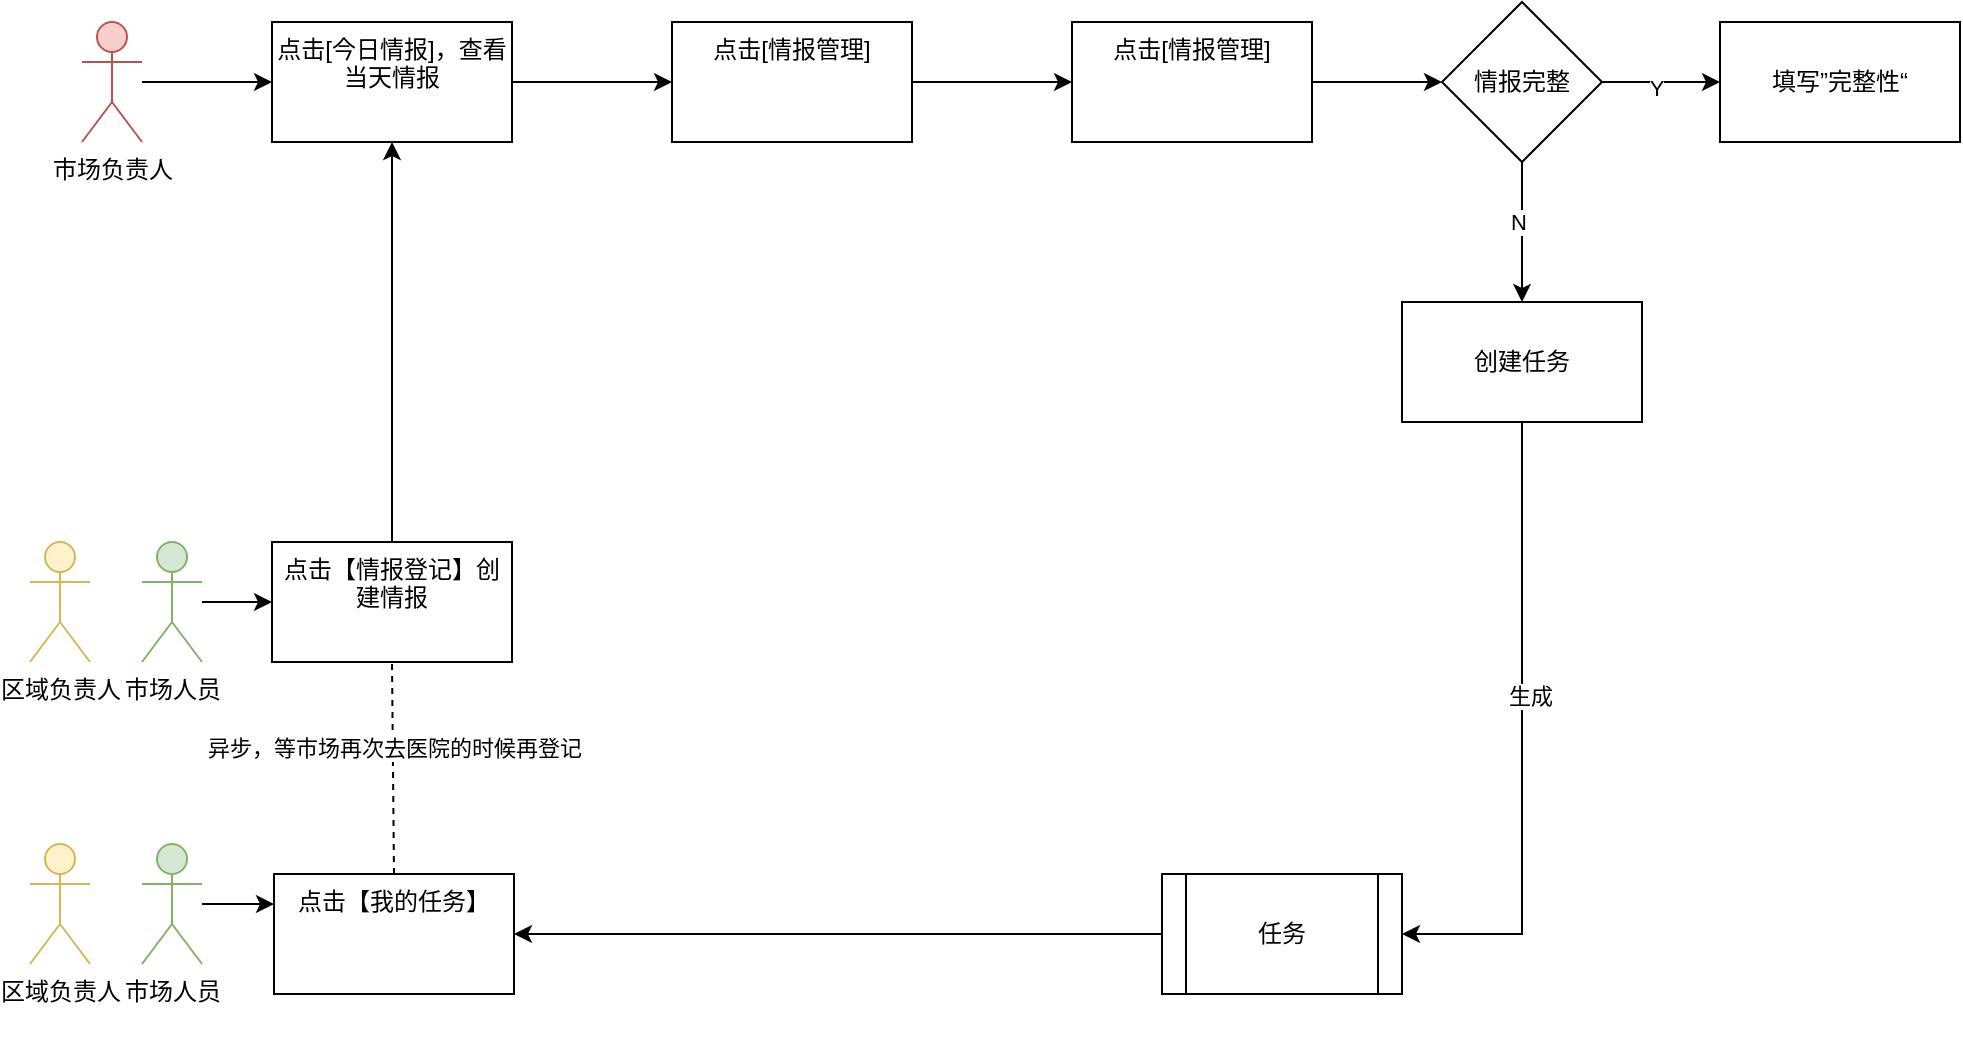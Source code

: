 <mxfile version="26.1.1">
  <diagram name="Page-1" id="58cdce13-f638-feb5-8d6f-7d28b1aa9fa0">
    <mxGraphModel dx="1050" dy="565" grid="1" gridSize="10" guides="1" tooltips="1" connect="1" arrows="1" fold="1" page="1" pageScale="1" pageWidth="1100" pageHeight="850" background="none" math="0" shadow="0">
      <root>
        <mxCell id="0" />
        <mxCell id="1" parent="0" />
        <mxCell id="WZD5aC5hvdzo4xhgFHvB-3" value="" style="edgeStyle=orthogonalEdgeStyle;rounded=0;orthogonalLoop=1;jettySize=auto;html=1;" parent="1" source="WZD5aC5hvdzo4xhgFHvB-1" target="WZD5aC5hvdzo4xhgFHvB-2" edge="1">
          <mxGeometry relative="1" as="geometry" />
        </mxCell>
        <mxCell id="WZD5aC5hvdzo4xhgFHvB-1" value="市场负责人" style="shape=umlActor;verticalLabelPosition=bottom;verticalAlign=top;html=1;outlineConnect=0;fillColor=#f8cecc;strokeColor=#b85450;" parent="1" vertex="1">
          <mxGeometry x="70" y="50" width="30" height="60" as="geometry" />
        </mxCell>
        <mxCell id="nZq2yN_HtNo4lVuen5OX-3" value="" style="edgeStyle=orthogonalEdgeStyle;rounded=0;orthogonalLoop=1;jettySize=auto;html=1;" edge="1" parent="1" source="WZD5aC5hvdzo4xhgFHvB-2" target="nZq2yN_HtNo4lVuen5OX-2">
          <mxGeometry relative="1" as="geometry" />
        </mxCell>
        <mxCell id="WZD5aC5hvdzo4xhgFHvB-2" value="点击[今日情报]，查看当天情报" style="whiteSpace=wrap;html=1;verticalAlign=top;" parent="1" vertex="1">
          <mxGeometry x="165" y="50" width="120" height="60" as="geometry" />
        </mxCell>
        <mxCell id="WZD5aC5hvdzo4xhgFHvB-15" value="" style="edgeStyle=orthogonalEdgeStyle;rounded=0;orthogonalLoop=1;jettySize=auto;html=1;" parent="1" source="WZD5aC5hvdzo4xhgFHvB-11" target="WZD5aC5hvdzo4xhgFHvB-14" edge="1">
          <mxGeometry relative="1" as="geometry" />
        </mxCell>
        <mxCell id="WZD5aC5hvdzo4xhgFHvB-11" value="市场人员" style="shape=umlActor;verticalLabelPosition=bottom;verticalAlign=top;html=1;outlineConnect=0;fillColor=#d5e8d4;strokeColor=#82b366;" parent="1" vertex="1">
          <mxGeometry x="100" y="310" width="30" height="60" as="geometry" />
        </mxCell>
        <mxCell id="nZq2yN_HtNo4lVuen5OX-1" style="edgeStyle=orthogonalEdgeStyle;rounded=0;orthogonalLoop=1;jettySize=auto;html=1;entryX=0.5;entryY=1;entryDx=0;entryDy=0;" edge="1" parent="1" source="WZD5aC5hvdzo4xhgFHvB-14" target="WZD5aC5hvdzo4xhgFHvB-2">
          <mxGeometry relative="1" as="geometry" />
        </mxCell>
        <mxCell id="WZD5aC5hvdzo4xhgFHvB-14" value="点击【情报登记】创建情报" style="whiteSpace=wrap;html=1;verticalAlign=top;" parent="1" vertex="1">
          <mxGeometry x="165" y="310" width="120" height="60" as="geometry" />
        </mxCell>
        <mxCell id="nZq2yN_HtNo4lVuen5OX-5" value="" style="edgeStyle=orthogonalEdgeStyle;rounded=0;orthogonalLoop=1;jettySize=auto;html=1;" edge="1" parent="1" source="nZq2yN_HtNo4lVuen5OX-2" target="nZq2yN_HtNo4lVuen5OX-4">
          <mxGeometry relative="1" as="geometry" />
        </mxCell>
        <mxCell id="nZq2yN_HtNo4lVuen5OX-2" value="点击[情报管理]" style="whiteSpace=wrap;html=1;verticalAlign=top;" vertex="1" parent="1">
          <mxGeometry x="365" y="50" width="120" height="60" as="geometry" />
        </mxCell>
        <mxCell id="nZq2yN_HtNo4lVuen5OX-7" style="edgeStyle=orthogonalEdgeStyle;rounded=0;orthogonalLoop=1;jettySize=auto;html=1;entryX=0;entryY=0.5;entryDx=0;entryDy=0;" edge="1" parent="1" source="nZq2yN_HtNo4lVuen5OX-4" target="nZq2yN_HtNo4lVuen5OX-6">
          <mxGeometry relative="1" as="geometry" />
        </mxCell>
        <mxCell id="nZq2yN_HtNo4lVuen5OX-4" value="点击[情报管理]" style="whiteSpace=wrap;html=1;verticalAlign=top;" vertex="1" parent="1">
          <mxGeometry x="565" y="50" width="120" height="60" as="geometry" />
        </mxCell>
        <mxCell id="nZq2yN_HtNo4lVuen5OX-9" value="" style="edgeStyle=orthogonalEdgeStyle;rounded=0;orthogonalLoop=1;jettySize=auto;html=1;" edge="1" parent="1" source="nZq2yN_HtNo4lVuen5OX-6" target="nZq2yN_HtNo4lVuen5OX-8">
          <mxGeometry relative="1" as="geometry" />
        </mxCell>
        <mxCell id="nZq2yN_HtNo4lVuen5OX-10" value="Y" style="edgeLabel;html=1;align=center;verticalAlign=middle;resizable=0;points=[];" vertex="1" connectable="0" parent="nZq2yN_HtNo4lVuen5OX-9">
          <mxGeometry x="-0.107" y="-3" relative="1" as="geometry">
            <mxPoint as="offset" />
          </mxGeometry>
        </mxCell>
        <mxCell id="nZq2yN_HtNo4lVuen5OX-11" style="edgeStyle=orthogonalEdgeStyle;rounded=0;orthogonalLoop=1;jettySize=auto;html=1;entryX=0.5;entryY=0;entryDx=0;entryDy=0;" edge="1" parent="1" source="nZq2yN_HtNo4lVuen5OX-6">
          <mxGeometry relative="1" as="geometry">
            <mxPoint x="790" y="190" as="targetPoint" />
          </mxGeometry>
        </mxCell>
        <mxCell id="nZq2yN_HtNo4lVuen5OX-12" value="N" style="edgeLabel;html=1;align=center;verticalAlign=middle;resizable=0;points=[];" vertex="1" connectable="0" parent="nZq2yN_HtNo4lVuen5OX-11">
          <mxGeometry x="-0.155" y="-2" relative="1" as="geometry">
            <mxPoint as="offset" />
          </mxGeometry>
        </mxCell>
        <mxCell id="nZq2yN_HtNo4lVuen5OX-6" value="情报完整" style="rhombus;whiteSpace=wrap;html=1;" vertex="1" parent="1">
          <mxGeometry x="750" y="40" width="80" height="80" as="geometry" />
        </mxCell>
        <mxCell id="nZq2yN_HtNo4lVuen5OX-8" value="填写”完整性“" style="whiteSpace=wrap;html=1;" vertex="1" parent="1">
          <mxGeometry x="889" y="50" width="120" height="60" as="geometry" />
        </mxCell>
        <mxCell id="nZq2yN_HtNo4lVuen5OX-22" style="edgeStyle=orthogonalEdgeStyle;rounded=0;orthogonalLoop=1;jettySize=auto;html=1;entryX=1;entryY=0.5;entryDx=0;entryDy=0;" edge="1" parent="1" source="nZq2yN_HtNo4lVuen5OX-14" target="nZq2yN_HtNo4lVuen5OX-21">
          <mxGeometry relative="1" as="geometry" />
        </mxCell>
        <mxCell id="nZq2yN_HtNo4lVuen5OX-24" value="生成" style="edgeLabel;html=1;align=center;verticalAlign=middle;resizable=0;points=[];" vertex="1" connectable="0" parent="nZq2yN_HtNo4lVuen5OX-22">
          <mxGeometry x="-0.133" y="4" relative="1" as="geometry">
            <mxPoint as="offset" />
          </mxGeometry>
        </mxCell>
        <mxCell id="nZq2yN_HtNo4lVuen5OX-14" value="创建任务" style="rounded=0;whiteSpace=wrap;html=1;" vertex="1" parent="1">
          <mxGeometry x="730" y="190" width="120" height="60" as="geometry" />
        </mxCell>
        <mxCell id="nZq2yN_HtNo4lVuen5OX-16" value="区域负责人&lt;div&gt;&lt;br&gt;&lt;/div&gt;" style="shape=umlActor;verticalLabelPosition=bottom;verticalAlign=top;html=1;outlineConnect=0;fillColor=#fff2cc;strokeColor=#d6b656;" vertex="1" parent="1">
          <mxGeometry x="44" y="310" width="30" height="60" as="geometry" />
        </mxCell>
        <mxCell id="nZq2yN_HtNo4lVuen5OX-20" style="edgeStyle=orthogonalEdgeStyle;rounded=0;orthogonalLoop=1;jettySize=auto;html=1;entryX=0;entryY=0.25;entryDx=0;entryDy=0;" edge="1" parent="1" source="nZq2yN_HtNo4lVuen5OX-17" target="nZq2yN_HtNo4lVuen5OX-19">
          <mxGeometry relative="1" as="geometry" />
        </mxCell>
        <mxCell id="nZq2yN_HtNo4lVuen5OX-17" value="市场人员" style="shape=umlActor;verticalLabelPosition=bottom;verticalAlign=top;html=1;outlineConnect=0;fillColor=#d5e8d4;strokeColor=#82b366;" vertex="1" parent="1">
          <mxGeometry x="100" y="461" width="30" height="60" as="geometry" />
        </mxCell>
        <mxCell id="nZq2yN_HtNo4lVuen5OX-18" value="区域负责人&lt;div&gt;&lt;br&gt;&lt;/div&gt;" style="shape=umlActor;verticalLabelPosition=bottom;verticalAlign=top;html=1;outlineConnect=0;fillColor=#fff2cc;strokeColor=#d6b656;" vertex="1" parent="1">
          <mxGeometry x="44" y="461" width="30" height="60" as="geometry" />
        </mxCell>
        <mxCell id="nZq2yN_HtNo4lVuen5OX-19" value="点击【我的任务】" style="whiteSpace=wrap;html=1;verticalAlign=top;" vertex="1" parent="1">
          <mxGeometry x="166" y="476" width="120" height="60" as="geometry" />
        </mxCell>
        <mxCell id="nZq2yN_HtNo4lVuen5OX-23" style="edgeStyle=orthogonalEdgeStyle;rounded=0;orthogonalLoop=1;jettySize=auto;html=1;entryX=1;entryY=0.5;entryDx=0;entryDy=0;" edge="1" parent="1" source="nZq2yN_HtNo4lVuen5OX-21" target="nZq2yN_HtNo4lVuen5OX-19">
          <mxGeometry relative="1" as="geometry" />
        </mxCell>
        <mxCell id="nZq2yN_HtNo4lVuen5OX-21" value="任务" style="shape=process;whiteSpace=wrap;html=1;backgroundOutline=1;" vertex="1" parent="1">
          <mxGeometry x="610" y="476" width="120" height="60" as="geometry" />
        </mxCell>
        <mxCell id="nZq2yN_HtNo4lVuen5OX-28" value="" style="endArrow=none;dashed=1;html=1;rounded=0;exitX=0.5;exitY=0;exitDx=0;exitDy=0;entryX=0.5;entryY=1;entryDx=0;entryDy=0;" edge="1" parent="1" source="nZq2yN_HtNo4lVuen5OX-19" target="WZD5aC5hvdzo4xhgFHvB-14">
          <mxGeometry width="50" height="50" relative="1" as="geometry">
            <mxPoint x="460" y="320" as="sourcePoint" />
            <mxPoint x="510" y="270" as="targetPoint" />
          </mxGeometry>
        </mxCell>
        <mxCell id="nZq2yN_HtNo4lVuen5OX-29" value="异步，等市场再次去医院的时候再登记" style="edgeLabel;html=1;align=center;verticalAlign=middle;resizable=0;points=[];" vertex="1" connectable="0" parent="nZq2yN_HtNo4lVuen5OX-28">
          <mxGeometry x="0.189" relative="1" as="geometry">
            <mxPoint as="offset" />
          </mxGeometry>
        </mxCell>
      </root>
    </mxGraphModel>
  </diagram>
</mxfile>
